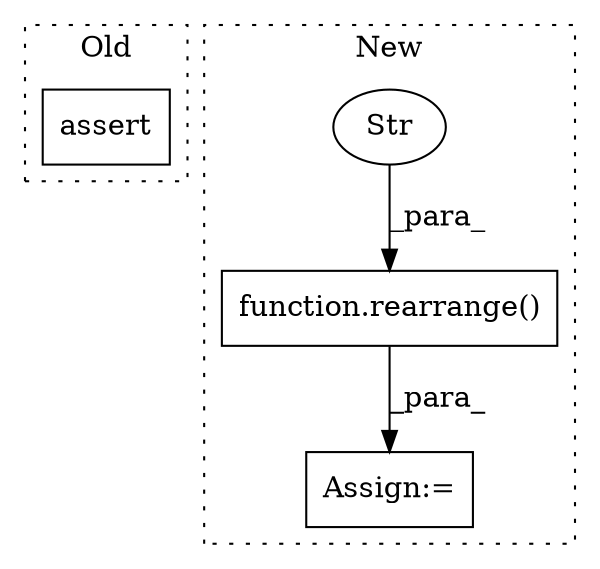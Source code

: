 digraph G {
subgraph cluster0 {
1 [label="assert" a="65" s="298" l="7" shape="box"];
label = "Old";
style="dotted";
}
subgraph cluster1 {
2 [label="function.rearrange()" a="75" s="352,387" l="10,1" shape="box"];
3 [label="Str" a="66" s="371" l="16" shape="ellipse"];
4 [label="Assign:=" a="68" s="349" l="3" shape="box"];
label = "New";
style="dotted";
}
2 -> 4 [label="_para_"];
3 -> 2 [label="_para_"];
}